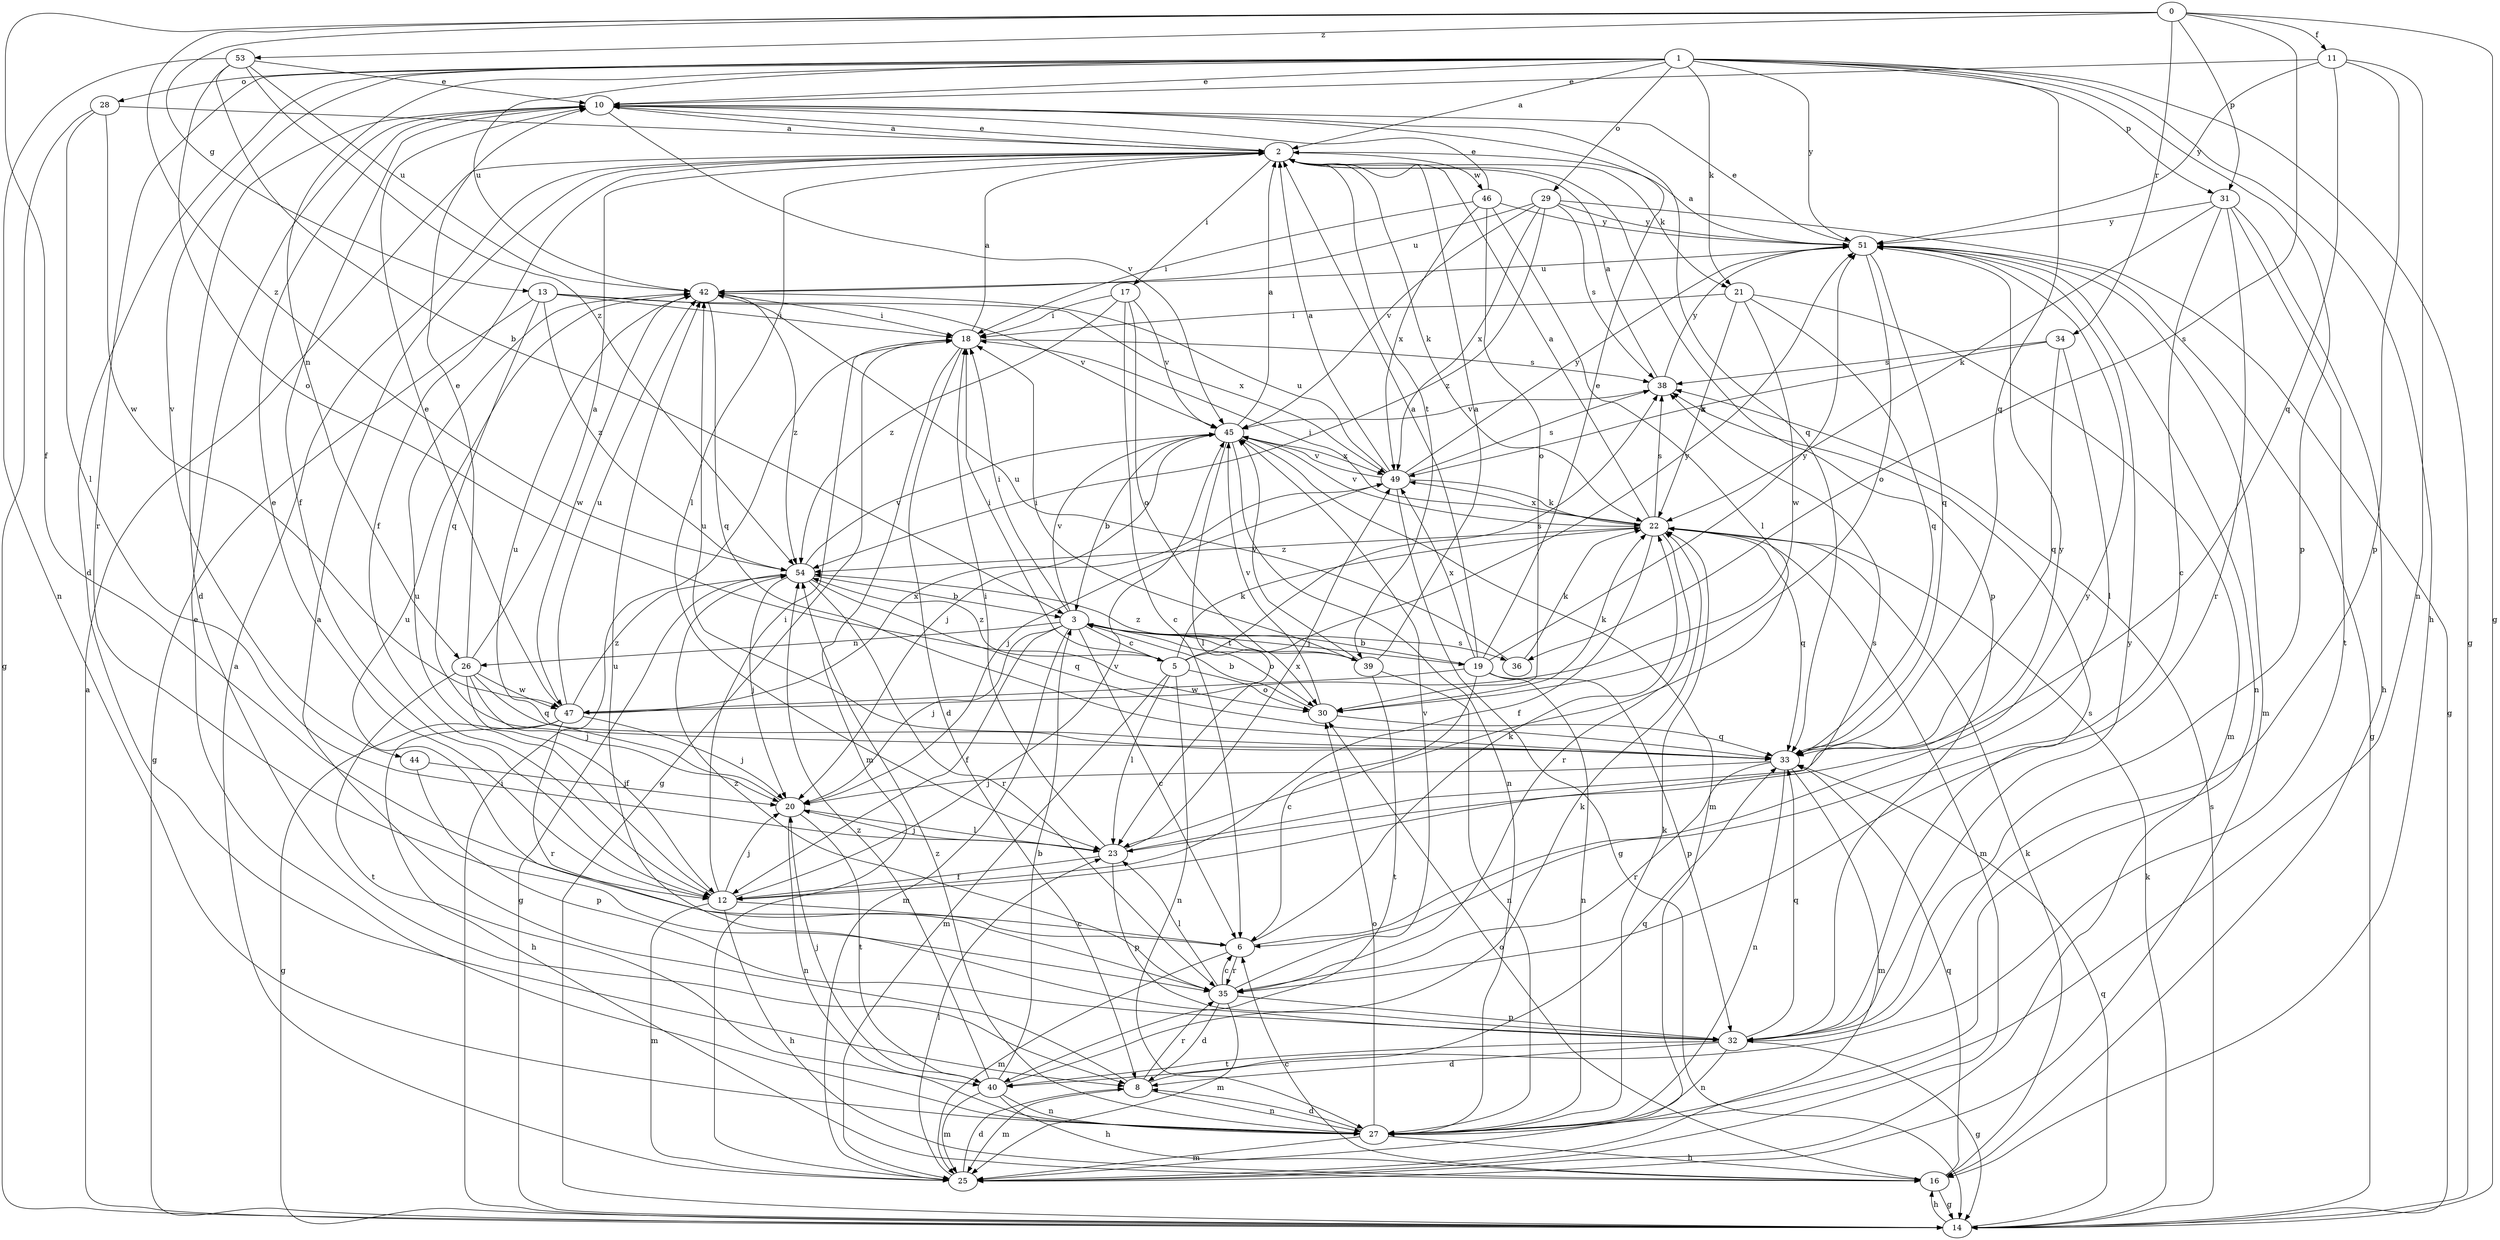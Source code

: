 strict digraph  {
0;
1;
2;
3;
5;
6;
8;
10;
11;
12;
13;
14;
16;
17;
18;
19;
20;
21;
22;
23;
25;
26;
27;
28;
29;
30;
31;
32;
33;
34;
35;
36;
38;
39;
40;
42;
44;
45;
46;
47;
49;
51;
53;
54;
0 -> 11  [label=f];
0 -> 12  [label=f];
0 -> 13  [label=g];
0 -> 14  [label=g];
0 -> 31  [label=p];
0 -> 34  [label=r];
0 -> 36  [label=s];
0 -> 53  [label=z];
0 -> 54  [label=z];
1 -> 2  [label=a];
1 -> 8  [label=d];
1 -> 10  [label=e];
1 -> 14  [label=g];
1 -> 16  [label=h];
1 -> 21  [label=k];
1 -> 26  [label=n];
1 -> 28  [label=o];
1 -> 29  [label=o];
1 -> 31  [label=p];
1 -> 32  [label=p];
1 -> 33  [label=q];
1 -> 35  [label=r];
1 -> 42  [label=u];
1 -> 44  [label=v];
1 -> 51  [label=y];
2 -> 10  [label=e];
2 -> 12  [label=f];
2 -> 17  [label=i];
2 -> 21  [label=k];
2 -> 22  [label=k];
2 -> 23  [label=l];
2 -> 32  [label=p];
2 -> 39  [label=t];
2 -> 46  [label=w];
3 -> 5  [label=c];
3 -> 6  [label=c];
3 -> 12  [label=f];
3 -> 18  [label=i];
3 -> 19  [label=j];
3 -> 20  [label=j];
3 -> 25  [label=m];
3 -> 26  [label=n];
3 -> 30  [label=o];
3 -> 36  [label=s];
3 -> 39  [label=t];
3 -> 45  [label=v];
5 -> 18  [label=i];
5 -> 22  [label=k];
5 -> 23  [label=l];
5 -> 25  [label=m];
5 -> 27  [label=n];
5 -> 30  [label=o];
5 -> 38  [label=s];
5 -> 51  [label=y];
5 -> 54  [label=z];
6 -> 22  [label=k];
6 -> 25  [label=m];
6 -> 35  [label=r];
6 -> 42  [label=u];
6 -> 51  [label=y];
8 -> 2  [label=a];
8 -> 25  [label=m];
8 -> 27  [label=n];
8 -> 33  [label=q];
8 -> 35  [label=r];
10 -> 2  [label=a];
10 -> 8  [label=d];
10 -> 12  [label=f];
10 -> 33  [label=q];
10 -> 45  [label=v];
11 -> 10  [label=e];
11 -> 27  [label=n];
11 -> 32  [label=p];
11 -> 33  [label=q];
11 -> 51  [label=y];
12 -> 6  [label=c];
12 -> 10  [label=e];
12 -> 16  [label=h];
12 -> 18  [label=i];
12 -> 20  [label=j];
12 -> 25  [label=m];
12 -> 38  [label=s];
12 -> 42  [label=u];
12 -> 45  [label=v];
13 -> 14  [label=g];
13 -> 18  [label=i];
13 -> 33  [label=q];
13 -> 45  [label=v];
13 -> 49  [label=x];
13 -> 54  [label=z];
14 -> 2  [label=a];
14 -> 16  [label=h];
14 -> 18  [label=i];
14 -> 22  [label=k];
14 -> 33  [label=q];
14 -> 38  [label=s];
16 -> 6  [label=c];
16 -> 14  [label=g];
16 -> 22  [label=k];
16 -> 30  [label=o];
16 -> 33  [label=q];
17 -> 6  [label=c];
17 -> 18  [label=i];
17 -> 30  [label=o];
17 -> 45  [label=v];
17 -> 54  [label=z];
18 -> 2  [label=a];
18 -> 8  [label=d];
18 -> 14  [label=g];
18 -> 25  [label=m];
18 -> 38  [label=s];
19 -> 2  [label=a];
19 -> 3  [label=b];
19 -> 6  [label=c];
19 -> 10  [label=e];
19 -> 27  [label=n];
19 -> 32  [label=p];
19 -> 47  [label=w];
19 -> 49  [label=x];
19 -> 51  [label=y];
20 -> 23  [label=l];
20 -> 27  [label=n];
20 -> 40  [label=t];
20 -> 42  [label=u];
21 -> 18  [label=i];
21 -> 22  [label=k];
21 -> 25  [label=m];
21 -> 33  [label=q];
21 -> 47  [label=w];
22 -> 2  [label=a];
22 -> 12  [label=f];
22 -> 18  [label=i];
22 -> 25  [label=m];
22 -> 33  [label=q];
22 -> 35  [label=r];
22 -> 38  [label=s];
22 -> 45  [label=v];
22 -> 49  [label=x];
22 -> 54  [label=z];
23 -> 12  [label=f];
23 -> 18  [label=i];
23 -> 20  [label=j];
23 -> 32  [label=p];
23 -> 49  [label=x];
23 -> 51  [label=y];
25 -> 2  [label=a];
25 -> 8  [label=d];
25 -> 23  [label=l];
26 -> 2  [label=a];
26 -> 10  [label=e];
26 -> 12  [label=f];
26 -> 20  [label=j];
26 -> 33  [label=q];
26 -> 40  [label=t];
26 -> 47  [label=w];
27 -> 8  [label=d];
27 -> 10  [label=e];
27 -> 16  [label=h];
27 -> 22  [label=k];
27 -> 25  [label=m];
27 -> 30  [label=o];
27 -> 54  [label=z];
28 -> 2  [label=a];
28 -> 14  [label=g];
28 -> 23  [label=l];
28 -> 47  [label=w];
29 -> 14  [label=g];
29 -> 38  [label=s];
29 -> 42  [label=u];
29 -> 45  [label=v];
29 -> 49  [label=x];
29 -> 51  [label=y];
29 -> 54  [label=z];
30 -> 3  [label=b];
30 -> 22  [label=k];
30 -> 33  [label=q];
30 -> 45  [label=v];
31 -> 6  [label=c];
31 -> 16  [label=h];
31 -> 22  [label=k];
31 -> 35  [label=r];
31 -> 40  [label=t];
31 -> 51  [label=y];
32 -> 8  [label=d];
32 -> 14  [label=g];
32 -> 27  [label=n];
32 -> 33  [label=q];
32 -> 38  [label=s];
32 -> 40  [label=t];
32 -> 42  [label=u];
32 -> 51  [label=y];
33 -> 20  [label=j];
33 -> 25  [label=m];
33 -> 27  [label=n];
33 -> 35  [label=r];
33 -> 42  [label=u];
34 -> 23  [label=l];
34 -> 33  [label=q];
34 -> 38  [label=s];
34 -> 49  [label=x];
35 -> 6  [label=c];
35 -> 8  [label=d];
35 -> 23  [label=l];
35 -> 25  [label=m];
35 -> 32  [label=p];
35 -> 45  [label=v];
35 -> 54  [label=z];
36 -> 22  [label=k];
36 -> 42  [label=u];
38 -> 2  [label=a];
38 -> 45  [label=v];
38 -> 51  [label=y];
39 -> 2  [label=a];
39 -> 18  [label=i];
39 -> 27  [label=n];
39 -> 40  [label=t];
39 -> 45  [label=v];
39 -> 54  [label=z];
40 -> 3  [label=b];
40 -> 16  [label=h];
40 -> 20  [label=j];
40 -> 22  [label=k];
40 -> 25  [label=m];
40 -> 27  [label=n];
40 -> 54  [label=z];
42 -> 18  [label=i];
42 -> 33  [label=q];
42 -> 47  [label=w];
42 -> 54  [label=z];
44 -> 20  [label=j];
44 -> 32  [label=p];
45 -> 2  [label=a];
45 -> 3  [label=b];
45 -> 20  [label=j];
45 -> 23  [label=l];
45 -> 25  [label=m];
45 -> 27  [label=n];
45 -> 49  [label=x];
46 -> 10  [label=e];
46 -> 18  [label=i];
46 -> 23  [label=l];
46 -> 30  [label=o];
46 -> 49  [label=x];
46 -> 51  [label=y];
47 -> 10  [label=e];
47 -> 14  [label=g];
47 -> 16  [label=h];
47 -> 20  [label=j];
47 -> 35  [label=r];
47 -> 42  [label=u];
47 -> 49  [label=x];
47 -> 54  [label=z];
49 -> 2  [label=a];
49 -> 14  [label=g];
49 -> 20  [label=j];
49 -> 22  [label=k];
49 -> 38  [label=s];
49 -> 42  [label=u];
49 -> 45  [label=v];
49 -> 51  [label=y];
51 -> 2  [label=a];
51 -> 10  [label=e];
51 -> 14  [label=g];
51 -> 25  [label=m];
51 -> 27  [label=n];
51 -> 30  [label=o];
51 -> 33  [label=q];
51 -> 42  [label=u];
53 -> 3  [label=b];
53 -> 10  [label=e];
53 -> 27  [label=n];
53 -> 30  [label=o];
53 -> 42  [label=u];
53 -> 54  [label=z];
54 -> 3  [label=b];
54 -> 14  [label=g];
54 -> 20  [label=j];
54 -> 33  [label=q];
54 -> 35  [label=r];
54 -> 45  [label=v];
}
